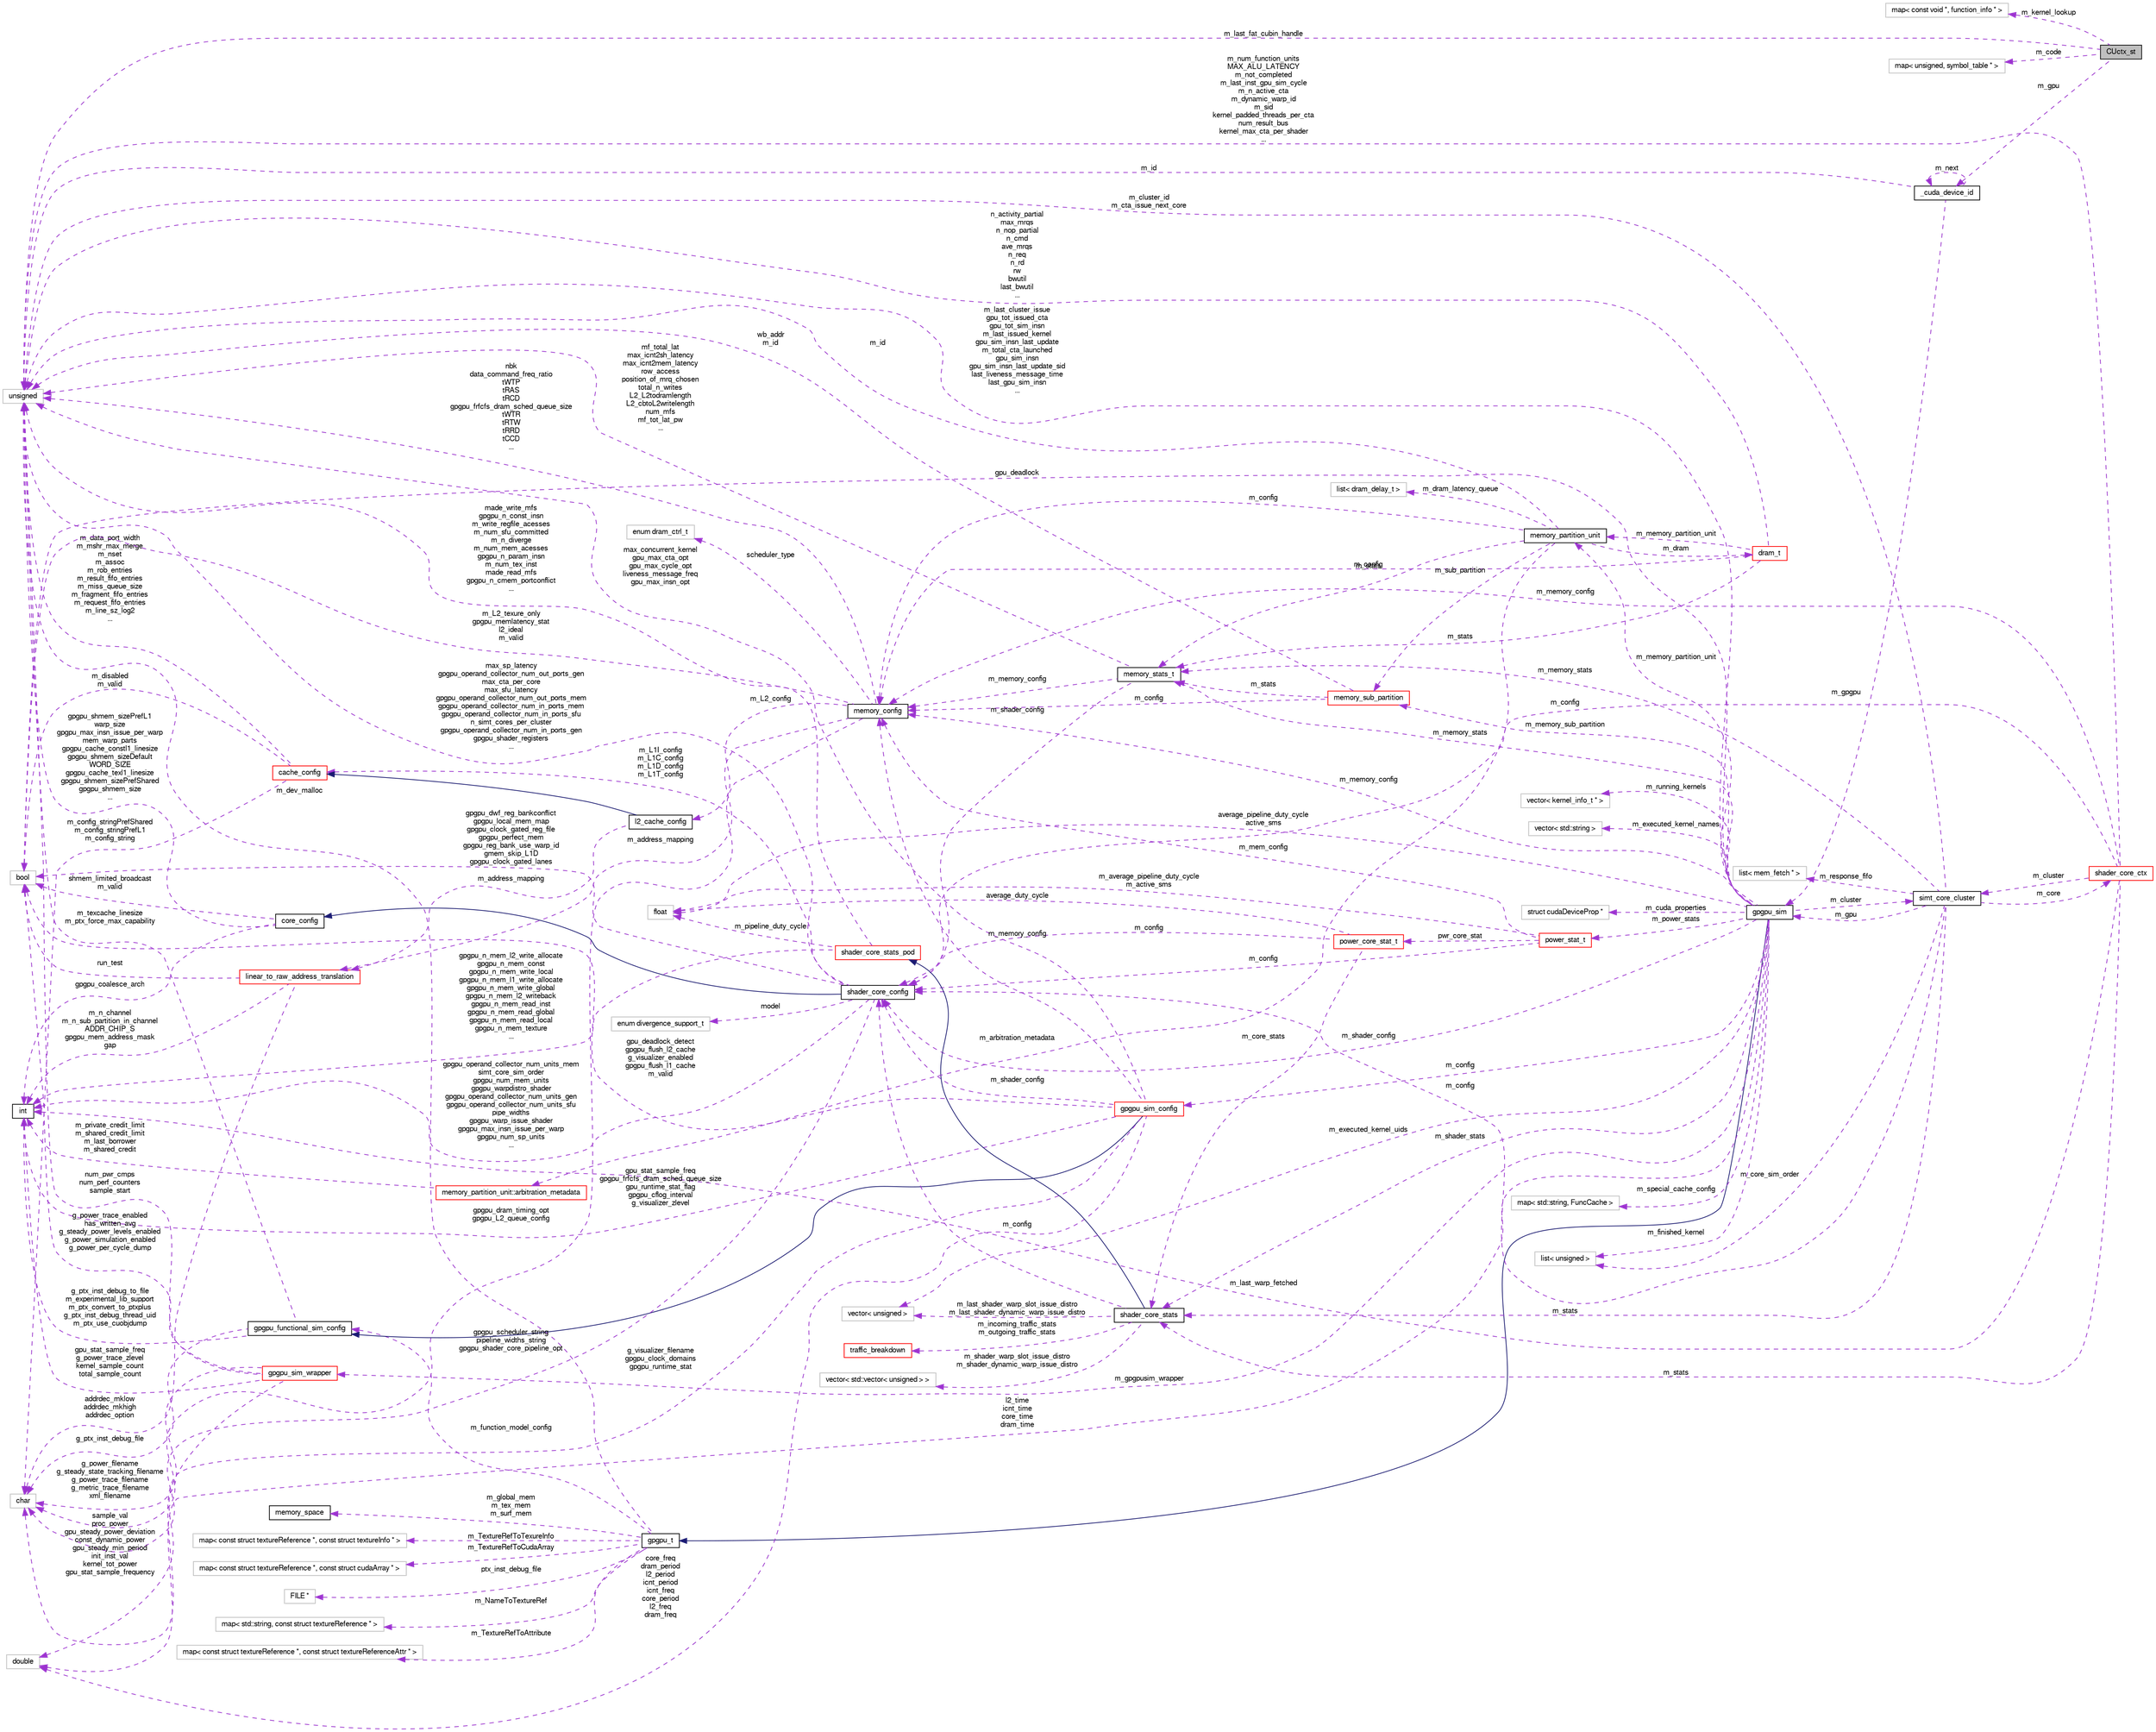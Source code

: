 digraph G
{
  bgcolor="transparent";
  edge [fontname="FreeSans",fontsize="10",labelfontname="FreeSans",labelfontsize="10"];
  node [fontname="FreeSans",fontsize="10",shape=record];
  rankdir=LR;
  Node1 [label="CUctx_st",height=0.2,width=0.4,color="black", fillcolor="grey75", style="filled" fontcolor="black"];
  Node2 -> Node1 [dir=back,color="darkorchid3",fontsize="10",style="dashed",label="m_code",fontname="FreeSans"];
  Node2 [label="map\< unsigned, symbol_table * \>",height=0.2,width=0.4,color="grey75"];
  Node3 -> Node1 [dir=back,color="darkorchid3",fontsize="10",style="dashed",label="m_gpu",fontname="FreeSans"];
  Node3 [label="_cuda_device_id",height=0.2,width=0.4,color="black",URL="$struct__cuda__device__id.html"];
  Node3 -> Node3 [dir=back,color="darkorchid3",fontsize="10",style="dashed",label="m_next",fontname="FreeSans"];
  Node4 -> Node3 [dir=back,color="darkorchid3",fontsize="10",style="dashed",label="m_gpgpu",fontname="FreeSans"];
  Node4 [label="gpgpu_sim",height=0.2,width=0.4,color="black",URL="$classgpgpu__sim.html"];
  Node5 -> Node4 [dir=back,color="midnightblue",fontsize="10",style="solid",fontname="FreeSans"];
  Node5 [label="gpgpu_t",height=0.2,width=0.4,color="black",URL="$classgpgpu__t.html"];
  Node6 -> Node5 [dir=back,color="darkorchid3",fontsize="10",style="dashed",label="m_TextureRefToTexureInfo",fontname="FreeSans"];
  Node6 [label="map\< const struct textureReference *, const struct textureInfo * \>",height=0.2,width=0.4,color="grey75"];
  Node7 -> Node5 [dir=back,color="darkorchid3",fontsize="10",style="dashed",label="m_TextureRefToCudaArray",fontname="FreeSans"];
  Node7 [label="map\< const struct textureReference *, const struct cudaArray * \>",height=0.2,width=0.4,color="grey75"];
  Node8 -> Node5 [dir=back,color="darkorchid3",fontsize="10",style="dashed",label="ptx_inst_debug_file",fontname="FreeSans"];
  Node8 [label="FILE *",height=0.2,width=0.4,color="grey75"];
  Node9 -> Node5 [dir=back,color="darkorchid3",fontsize="10",style="dashed",label="m_NameToTextureRef",fontname="FreeSans"];
  Node9 [label="map\< std::string, const struct textureReference * \>",height=0.2,width=0.4,color="grey75"];
  Node10 -> Node5 [dir=back,color="darkorchid3",fontsize="10",style="dashed",label="m_TextureRefToAttribute",fontname="FreeSans"];
  Node10 [label="map\< const struct textureReference *, const struct textureReferenceAttr * \>",height=0.2,width=0.4,color="grey75"];
  Node11 -> Node5 [dir=back,color="darkorchid3",fontsize="10",style="dashed",label="m_dev_malloc",fontname="FreeSans"];
  Node11 [label="unsigned",height=0.2,width=0.4,color="grey75"];
  Node12 -> Node5 [dir=back,color="darkorchid3",fontsize="10",style="dashed",label="m_global_mem\nm_tex_mem\nm_surf_mem",fontname="FreeSans"];
  Node12 [label="memory_space",height=0.2,width=0.4,color="black",URL="$classmemory__space.html"];
  Node13 -> Node5 [dir=back,color="darkorchid3",fontsize="10",style="dashed",label="m_function_model_config",fontname="FreeSans"];
  Node13 [label="gpgpu_functional_sim_config",height=0.2,width=0.4,color="black",URL="$classgpgpu__functional__sim__config.html"];
  Node14 -> Node13 [dir=back,color="darkorchid3",fontsize="10",style="dashed",label="g_ptx_inst_debug_file",fontname="FreeSans"];
  Node14 [label="char",height=0.2,width=0.4,color="grey75"];
  Node15 -> Node13 [dir=back,color="darkorchid3",fontsize="10",style="dashed",label="g_ptx_inst_debug_to_file\nm_experimental_lib_support\nm_ptx_convert_to_ptxplus\ng_ptx_inst_debug_thread_uid\nm_ptx_use_cuobjdump",fontname="FreeSans"];
  Node15 [label="int",height=0.2,width=0.4,color="black",URL="$classint.html"];
  Node11 -> Node13 [dir=back,color="darkorchid3",fontsize="10",style="dashed",label="m_texcache_linesize\nm_ptx_force_max_capability",fontname="FreeSans"];
  Node16 -> Node4 [dir=back,color="darkorchid3",fontsize="10",style="dashed",label="l2_time\nicnt_time\ncore_time\ndram_time",fontname="FreeSans"];
  Node16 [label="double",height=0.2,width=0.4,color="grey75"];
  Node17 -> Node4 [dir=back,color="darkorchid3",fontsize="10",style="dashed",label="m_shader_config",fontname="FreeSans"];
  Node17 [label="shader_core_config",height=0.2,width=0.4,color="black",URL="$structshader__core__config.html"];
  Node18 -> Node17 [dir=back,color="midnightblue",fontsize="10",style="solid",fontname="FreeSans"];
  Node18 [label="core_config",height=0.2,width=0.4,color="black",URL="$structcore__config.html"];
  Node15 -> Node18 [dir=back,color="darkorchid3",fontsize="10",style="dashed",label="gpgpu_coalesce_arch",fontname="FreeSans"];
  Node19 -> Node18 [dir=back,color="darkorchid3",fontsize="10",style="dashed",label="shmem_limited_broadcast\nm_valid",fontname="FreeSans"];
  Node19 [label="bool",height=0.2,width=0.4,color="grey75"];
  Node11 -> Node18 [dir=back,color="darkorchid3",fontsize="10",style="dashed",label="gpgpu_shmem_sizePrefL1\nwarp_size\ngpgpu_max_insn_issue_per_warp\nmem_warp_parts\ngpgpu_cache_constl1_linesize\ngpgpu_shmem_sizeDefault\nWORD_SIZE\ngpgpu_cache_texl1_linesize\ngpgpu_shmem_sizePrefShared\ngpgpu_shmem_size\n...",fontname="FreeSans"];
  Node14 -> Node17 [dir=back,color="darkorchid3",fontsize="10",style="dashed",label="gpgpu_scheduler_string\npipeline_widths_string\ngpgpu_shader_core_pipeline_opt",fontname="FreeSans"];
  Node20 -> Node17 [dir=back,color="darkorchid3",fontsize="10",style="dashed",label="model",fontname="FreeSans"];
  Node20 [label="enum divergence_support_t",height=0.2,width=0.4,color="grey75"];
  Node15 -> Node17 [dir=back,color="darkorchid3",fontsize="10",style="dashed",label="gpgpu_operand_collector_num_units_mem\nsimt_core_sim_order\ngpgpu_num_mem_units\ngpgpu_warpdistro_shader\ngpgpu_operand_collector_num_units_gen\ngpgpu_operand_collector_num_units_sfu\npipe_widths\ngpgpu_warp_issue_shader\ngpgpu_max_insn_issue_per_warp\ngpgpu_num_sp_units\n...",fontname="FreeSans"];
  Node19 -> Node17 [dir=back,color="darkorchid3",fontsize="10",style="dashed",label="gpgpu_dwf_reg_bankconflict\ngpgpu_local_mem_map\ngpgpu_clock_gated_reg_file\ngpgpu_perfect_mem\ngpgpu_reg_bank_use_warp_id\ngmem_skip_L1D\ngpgpu_clock_gated_lanes",fontname="FreeSans"];
  Node21 -> Node17 [dir=back,color="darkorchid3",fontsize="10",style="dashed",label="m_L1I_config\nm_L1C_config\nm_L1D_config\nm_L1T_config",fontname="FreeSans"];
  Node21 [label="cache_config",height=0.2,width=0.4,color="red",URL="$classcache__config.html"];
  Node14 -> Node21 [dir=back,color="darkorchid3",fontsize="10",style="dashed",label="m_config_stringPrefShared\nm_config_stringPrefL1\nm_config_string",fontname="FreeSans"];
  Node19 -> Node21 [dir=back,color="darkorchid3",fontsize="10",style="dashed",label="m_disabled\nm_valid",fontname="FreeSans"];
  Node11 -> Node21 [dir=back,color="darkorchid3",fontsize="10",style="dashed",label="m_data_port_width\nm_mshr_max_merge\nm_nset\nm_assoc\nm_rob_entries\nm_result_fifo_entries\nm_miss_queue_size\nm_fragment_fifo_entries\nm_request_fifo_entries\nm_line_sz_log2\n...",fontname="FreeSans"];
  Node11 -> Node17 [dir=back,color="darkorchid3",fontsize="10",style="dashed",label="max_sp_latency\ngpgpu_operand_collector_num_out_ports_gen\nmax_cta_per_core\nmax_sfu_latency\ngpgpu_operand_collector_num_out_ports_mem\ngpgpu_operand_collector_num_in_ports_mem\ngpgpu_operand_collector_num_in_ports_sfu\nn_simt_cores_per_cluster\ngpgpu_operand_collector_num_in_ports_gen\ngpgpu_shader_registers\n...",fontname="FreeSans"];
  Node22 -> Node4 [dir=back,color="darkorchid3",fontsize="10",style="dashed",label="m_cluster",fontname="FreeSans"];
  Node22 [label="simt_core_cluster",height=0.2,width=0.4,color="black",URL="$classsimt__core__cluster.html"];
  Node17 -> Node22 [dir=back,color="darkorchid3",fontsize="10",style="dashed",label="m_config",fontname="FreeSans"];
  Node23 -> Node22 [dir=back,color="darkorchid3",fontsize="10",style="dashed",label="m_stats",fontname="FreeSans"];
  Node23 [label="shader_core_stats",height=0.2,width=0.4,color="black",URL="$classshader__core__stats.html"];
  Node24 -> Node23 [dir=back,color="midnightblue",fontsize="10",style="solid",fontname="FreeSans"];
  Node24 [label="shader_core_stats_pod",height=0.2,width=0.4,color="red",URL="$structshader__core__stats__pod.html"];
  Node25 -> Node24 [dir=back,color="darkorchid3",fontsize="10",style="dashed",label="m_pipeline_duty_cycle",fontname="FreeSans"];
  Node25 [label="float",height=0.2,width=0.4,color="grey75"];
  Node15 -> Node24 [dir=back,color="darkorchid3",fontsize="10",style="dashed",label="gpgpu_n_mem_l2_write_allocate\ngpgpu_n_mem_const\ngpgpu_n_mem_write_local\ngpgpu_n_mem_l1_write_allocate\ngpgpu_n_mem_write_global\ngpgpu_n_mem_l2_writeback\ngpgpu_n_mem_read_inst\ngpgpu_n_mem_read_global\ngpgpu_n_mem_read_local\ngpgpu_n_mem_texture\n...",fontname="FreeSans"];
  Node11 -> Node24 [dir=back,color="darkorchid3",fontsize="10",style="dashed",label="made_write_mfs\ngpgpu_n_const_insn\nm_write_regfile_acesses\nm_num_sfu_committed\nm_n_diverge\nm_num_mem_acesses\ngpgpu_n_param_insn\nm_num_tex_inst\nmade_read_mfs\ngpgpu_n_cmem_portconflict\n...",fontname="FreeSans"];
  Node26 -> Node23 [dir=back,color="darkorchid3",fontsize="10",style="dashed",label="m_incoming_traffic_stats\nm_outgoing_traffic_stats",fontname="FreeSans"];
  Node26 [label="traffic_breakdown",height=0.2,width=0.4,color="red",URL="$classtraffic__breakdown.html"];
  Node17 -> Node23 [dir=back,color="darkorchid3",fontsize="10",style="dashed",label="m_config",fontname="FreeSans"];
  Node27 -> Node23 [dir=back,color="darkorchid3",fontsize="10",style="dashed",label="m_last_shader_warp_slot_issue_distro\nm_last_shader_dynamic_warp_issue_distro",fontname="FreeSans"];
  Node27 [label="vector\< unsigned \>",height=0.2,width=0.4,color="grey75"];
  Node28 -> Node23 [dir=back,color="darkorchid3",fontsize="10",style="dashed",label="m_shader_warp_slot_issue_distro\nm_shader_dynamic_warp_issue_distro",fontname="FreeSans"];
  Node28 [label="vector\< std::vector\< unsigned \> \>",height=0.2,width=0.4,color="grey75"];
  Node29 -> Node22 [dir=back,color="darkorchid3",fontsize="10",style="dashed",label="m_memory_stats",fontname="FreeSans"];
  Node29 [label="memory_stats_t",height=0.2,width=0.4,color="black",URL="$classmemory__stats__t.html"];
  Node17 -> Node29 [dir=back,color="darkorchid3",fontsize="10",style="dashed",label="m_shader_config",fontname="FreeSans"];
  Node30 -> Node29 [dir=back,color="darkorchid3",fontsize="10",style="dashed",label="m_memory_config",fontname="FreeSans"];
  Node30 [label="memory_config",height=0.2,width=0.4,color="black",URL="$structmemory__config.html"];
  Node31 -> Node30 [dir=back,color="darkorchid3",fontsize="10",style="dashed",label="scheduler_type",fontname="FreeSans"];
  Node31 [label="enum dram_ctrl_t",height=0.2,width=0.4,color="grey75"];
  Node14 -> Node30 [dir=back,color="darkorchid3",fontsize="10",style="dashed",label="gpgpu_dram_timing_opt\ngpgpu_L2_queue_config",fontname="FreeSans"];
  Node19 -> Node30 [dir=back,color="darkorchid3",fontsize="10",style="dashed",label="m_L2_texure_only\ngpgpu_memlatency_stat\nl2_ideal\nm_valid",fontname="FreeSans"];
  Node11 -> Node30 [dir=back,color="darkorchid3",fontsize="10",style="dashed",label="nbk\ndata_command_freq_ratio\ntWTP\ntRAS\ntRCD\ngpgpu_frfcfs_dram_sched_queue_size\ntWTR\ntRTW\ntRRD\ntCCD\n...",fontname="FreeSans"];
  Node32 -> Node30 [dir=back,color="darkorchid3",fontsize="10",style="dashed",label="m_address_mapping",fontname="FreeSans"];
  Node32 [label="linear_to_raw_address_translation",height=0.2,width=0.4,color="red",URL="$classlinear__to__raw__address__translation.html"];
  Node14 -> Node32 [dir=back,color="darkorchid3",fontsize="10",style="dashed",label="addrdec_mklow\naddrdec_mkhigh\naddrdec_option",fontname="FreeSans"];
  Node15 -> Node32 [dir=back,color="darkorchid3",fontsize="10",style="dashed",label="m_n_channel\nm_n_sub_partition_in_channel\nADDR_CHIP_S\ngpgpu_mem_address_mask\ngap",fontname="FreeSans"];
  Node19 -> Node32 [dir=back,color="darkorchid3",fontsize="10",style="dashed",label="run_test",fontname="FreeSans"];
  Node33 -> Node30 [dir=back,color="darkorchid3",fontsize="10",style="dashed",label="m_L2_config",fontname="FreeSans"];
  Node33 [label="l2_cache_config",height=0.2,width=0.4,color="black",URL="$classl2__cache__config.html"];
  Node21 -> Node33 [dir=back,color="midnightblue",fontsize="10",style="solid",fontname="FreeSans"];
  Node32 -> Node33 [dir=back,color="darkorchid3",fontsize="10",style="dashed",label="m_address_mapping",fontname="FreeSans"];
  Node11 -> Node29 [dir=back,color="darkorchid3",fontsize="10",style="dashed",label="mf_total_lat\nmax_icnt2sh_latency\nmax_icnt2mem_latency\nrow_access\nposition_of_mrq_chosen\ntotal_n_writes\nL2_L2todramlength\nL2_cbtoL2writelength\nnum_mfs\nmf_tot_lat_pw\n...",fontname="FreeSans"];
  Node34 -> Node22 [dir=back,color="darkorchid3",fontsize="10",style="dashed",label="m_core_sim_order",fontname="FreeSans"];
  Node34 [label="list\< unsigned \>",height=0.2,width=0.4,color="grey75"];
  Node4 -> Node22 [dir=back,color="darkorchid3",fontsize="10",style="dashed",label="m_gpu",fontname="FreeSans"];
  Node35 -> Node22 [dir=back,color="darkorchid3",fontsize="10",style="dashed",label="m_response_fifo",fontname="FreeSans"];
  Node35 [label="list\< mem_fetch * \>",height=0.2,width=0.4,color="grey75"];
  Node36 -> Node22 [dir=back,color="darkorchid3",fontsize="10",style="dashed",label="m_core",fontname="FreeSans"];
  Node36 [label="shader_core_ctx",height=0.2,width=0.4,color="red",URL="$classshader__core__ctx.html"];
  Node22 -> Node36 [dir=back,color="darkorchid3",fontsize="10",style="dashed",label="m_cluster",fontname="FreeSans"];
  Node17 -> Node36 [dir=back,color="darkorchid3",fontsize="10",style="dashed",label="m_config",fontname="FreeSans"];
  Node23 -> Node36 [dir=back,color="darkorchid3",fontsize="10",style="dashed",label="m_stats",fontname="FreeSans"];
  Node30 -> Node36 [dir=back,color="darkorchid3",fontsize="10",style="dashed",label="m_memory_config",fontname="FreeSans"];
  Node15 -> Node36 [dir=back,color="darkorchid3",fontsize="10",style="dashed",label="m_last_warp_fetched",fontname="FreeSans"];
  Node11 -> Node36 [dir=back,color="darkorchid3",fontsize="10",style="dashed",label="m_num_function_units\nMAX_ALU_LATENCY\nm_not_completed\nm_last_inst_gpu_sim_cycle\nm_n_active_cta\nm_dynamic_warp_id\nm_sid\nkernel_padded_threads_per_cta\nnum_result_bus\nkernel_max_cta_per_shader\n...",fontname="FreeSans"];
  Node11 -> Node22 [dir=back,color="darkorchid3",fontsize="10",style="dashed",label="m_cluster_id\nm_cta_issue_next_core",fontname="FreeSans"];
  Node27 -> Node4 [dir=back,color="darkorchid3",fontsize="10",style="dashed",label="m_executed_kernel_uids",fontname="FreeSans"];
  Node37 -> Node4 [dir=back,color="darkorchid3",fontsize="10",style="dashed",label="m_executed_kernel_names",fontname="FreeSans"];
  Node37 [label="vector\< std::string \>",height=0.2,width=0.4,color="grey75"];
  Node25 -> Node4 [dir=back,color="darkorchid3",fontsize="10",style="dashed",label="average_pipeline_duty_cycle\nactive_sms",fontname="FreeSans"];
  Node38 -> Node4 [dir=back,color="darkorchid3",fontsize="10",style="dashed",label="m_cuda_properties",fontname="FreeSans"];
  Node38 [label="struct cudaDeviceProp *",height=0.2,width=0.4,color="grey75"];
  Node23 -> Node4 [dir=back,color="darkorchid3",fontsize="10",style="dashed",label="m_shader_stats",fontname="FreeSans"];
  Node30 -> Node4 [dir=back,color="darkorchid3",fontsize="10",style="dashed",label="m_memory_config",fontname="FreeSans"];
  Node39 -> Node4 [dir=back,color="darkorchid3",fontsize="10",style="dashed",label="m_memory_partition_unit",fontname="FreeSans"];
  Node39 [label="memory_partition_unit",height=0.2,width=0.4,color="black",URL="$classmemory__partition__unit.html"];
  Node40 -> Node39 [dir=back,color="darkorchid3",fontsize="10",style="dashed",label="m_arbitration_metadata",fontname="FreeSans"];
  Node40 [label="memory_partition_unit::arbitration_metadata",height=0.2,width=0.4,color="red",URL="$classmemory__partition__unit_1_1arbitration__metadata.html"];
  Node15 -> Node40 [dir=back,color="darkorchid3",fontsize="10",style="dashed",label="m_private_credit_limit\nm_shared_credit_limit\nm_last_borrower\nm_shared_credit",fontname="FreeSans"];
  Node30 -> Node39 [dir=back,color="darkorchid3",fontsize="10",style="dashed",label="m_config",fontname="FreeSans"];
  Node29 -> Node39 [dir=back,color="darkorchid3",fontsize="10",style="dashed",label="m_stats",fontname="FreeSans"];
  Node41 -> Node39 [dir=back,color="darkorchid3",fontsize="10",style="dashed",label="m_dram",fontname="FreeSans"];
  Node41 [label="dram_t",height=0.2,width=0.4,color="red",URL="$classdram__t.html"];
  Node30 -> Node41 [dir=back,color="darkorchid3",fontsize="10",style="dashed",label="m_config",fontname="FreeSans"];
  Node39 -> Node41 [dir=back,color="darkorchid3",fontsize="10",style="dashed",label="m_memory_partition_unit",fontname="FreeSans"];
  Node29 -> Node41 [dir=back,color="darkorchid3",fontsize="10",style="dashed",label="m_stats",fontname="FreeSans"];
  Node11 -> Node41 [dir=back,color="darkorchid3",fontsize="10",style="dashed",label="n_activity_partial\nmax_mrqs\nn_nop_partial\nn_cmd\nave_mrqs\nn_req\nn_rd\nrw\nbwutil\nlast_bwutil\n...",fontname="FreeSans"];
  Node11 -> Node39 [dir=back,color="darkorchid3",fontsize="10",style="dashed",label="m_id",fontname="FreeSans"];
  Node42 -> Node39 [dir=back,color="darkorchid3",fontsize="10",style="dashed",label="m_dram_latency_queue",fontname="FreeSans"];
  Node42 [label="list\< dram_delay_t \>",height=0.2,width=0.4,color="grey75"];
  Node43 -> Node39 [dir=back,color="darkorchid3",fontsize="10",style="dashed",label="m_sub_partition",fontname="FreeSans"];
  Node43 [label="memory_sub_partition",height=0.2,width=0.4,color="red",URL="$classmemory__sub__partition.html"];
  Node30 -> Node43 [dir=back,color="darkorchid3",fontsize="10",style="dashed",label="m_config",fontname="FreeSans"];
  Node29 -> Node43 [dir=back,color="darkorchid3",fontsize="10",style="dashed",label="m_stats",fontname="FreeSans"];
  Node11 -> Node43 [dir=back,color="darkorchid3",fontsize="10",style="dashed",label="wb_addr\nm_id",fontname="FreeSans"];
  Node44 -> Node4 [dir=back,color="darkorchid3",fontsize="10",style="dashed",label="m_power_stats",fontname="FreeSans"];
  Node44 [label="power_stat_t",height=0.2,width=0.4,color="red",URL="$classpower__stat__t.html"];
  Node45 -> Node44 [dir=back,color="darkorchid3",fontsize="10",style="dashed",label="pwr_core_stat",fontname="FreeSans"];
  Node45 [label="power_core_stat_t",height=0.2,width=0.4,color="red",URL="$classpower__core__stat__t.html"];
  Node17 -> Node45 [dir=back,color="darkorchid3",fontsize="10",style="dashed",label="m_config",fontname="FreeSans"];
  Node25 -> Node45 [dir=back,color="darkorchid3",fontsize="10",style="dashed",label="average_duty_cycle",fontname="FreeSans"];
  Node23 -> Node45 [dir=back,color="darkorchid3",fontsize="10",style="dashed",label="m_core_stats",fontname="FreeSans"];
  Node17 -> Node44 [dir=back,color="darkorchid3",fontsize="10",style="dashed",label="m_config",fontname="FreeSans"];
  Node25 -> Node44 [dir=back,color="darkorchid3",fontsize="10",style="dashed",label="m_average_pipeline_duty_cycle\nm_active_sms",fontname="FreeSans"];
  Node30 -> Node44 [dir=back,color="darkorchid3",fontsize="10",style="dashed",label="m_mem_config",fontname="FreeSans"];
  Node29 -> Node4 [dir=back,color="darkorchid3",fontsize="10",style="dashed",label="m_memory_stats",fontname="FreeSans"];
  Node19 -> Node4 [dir=back,color="darkorchid3",fontsize="10",style="dashed",label="gpu_deadlock",fontname="FreeSans"];
  Node34 -> Node4 [dir=back,color="darkorchid3",fontsize="10",style="dashed",label="m_finished_kernel",fontname="FreeSans"];
  Node46 -> Node4 [dir=back,color="darkorchid3",fontsize="10",style="dashed",label="m_config",fontname="FreeSans"];
  Node46 [label="gpgpu_sim_config",height=0.2,width=0.4,color="red",URL="$classgpgpu__sim__config.html"];
  Node13 -> Node46 [dir=back,color="midnightblue",fontsize="10",style="solid",fontname="FreeSans"];
  Node16 -> Node46 [dir=back,color="darkorchid3",fontsize="10",style="dashed",label="core_freq\ndram_period\nl2_period\nicnt_period\nicnt_freq\ncore_period\nl2_freq\ndram_freq",fontname="FreeSans"];
  Node17 -> Node46 [dir=back,color="darkorchid3",fontsize="10",style="dashed",label="m_shader_config",fontname="FreeSans"];
  Node14 -> Node46 [dir=back,color="darkorchid3",fontsize="10",style="dashed",label="g_visualizer_filename\ngpgpu_clock_domains\ngpgpu_runtime_stat",fontname="FreeSans"];
  Node30 -> Node46 [dir=back,color="darkorchid3",fontsize="10",style="dashed",label="m_memory_config",fontname="FreeSans"];
  Node15 -> Node46 [dir=back,color="darkorchid3",fontsize="10",style="dashed",label="gpu_stat_sample_freq\ngpgpu_frfcfs_dram_sched_queue_size\ngpu_runtime_stat_flag\ngpgpu_cflog_interval\ng_visualizer_zlevel",fontname="FreeSans"];
  Node19 -> Node46 [dir=back,color="darkorchid3",fontsize="10",style="dashed",label="gpu_deadlock_detect\ngpgpu_flush_l2_cache\ng_visualizer_enabled\ngpgpu_flush_l1_cache\nm_valid",fontname="FreeSans"];
  Node11 -> Node46 [dir=back,color="darkorchid3",fontsize="10",style="dashed",label="max_concurrent_kernel\ngpu_max_cta_opt\ngpu_max_cycle_opt\nliveness_message_freq\ngpu_max_insn_opt",fontname="FreeSans"];
  Node11 -> Node4 [dir=back,color="darkorchid3",fontsize="10",style="dashed",label="m_last_cluster_issue\ngpu_tot_issued_cta\ngpu_tot_sim_insn\nm_last_issued_kernel\ngpu_sim_insn_last_update\nm_total_cta_launched\ngpu_sim_insn\ngpu_sim_insn_last_update_sid\nlast_liveness_message_time\nlast_gpu_sim_insn\n...",fontname="FreeSans"];
  Node47 -> Node4 [dir=back,color="darkorchid3",fontsize="10",style="dashed",label="m_special_cache_config",fontname="FreeSans"];
  Node47 [label="map\< std::string, FuncCache \>",height=0.2,width=0.4,color="grey75"];
  Node48 -> Node4 [dir=back,color="darkorchid3",fontsize="10",style="dashed",label="m_gpgpusim_wrapper",fontname="FreeSans"];
  Node48 [label="gpgpu_sim_wrapper",height=0.2,width=0.4,color="red",URL="$classgpgpu__sim__wrapper.html"];
  Node16 -> Node48 [dir=back,color="darkorchid3",fontsize="10",style="dashed",label="sample_val\nproc_power\ngpu_steady_power_deviation\nconst_dynamic_power\ngpu_steady_min_period\ninit_inst_val\nkernel_tot_power\ngpu_stat_sample_frequency",fontname="FreeSans"];
  Node14 -> Node48 [dir=back,color="darkorchid3",fontsize="10",style="dashed",label="g_power_filename\ng_steady_state_tracking_filename\ng_power_trace_filename\ng_metric_trace_filename\nxml_filename",fontname="FreeSans"];
  Node15 -> Node48 [dir=back,color="darkorchid3",fontsize="10",style="dashed",label="gpu_stat_sample_freq\ng_power_trace_zlevel\nkernel_sample_count\ntotal_sample_count",fontname="FreeSans"];
  Node19 -> Node48 [dir=back,color="darkorchid3",fontsize="10",style="dashed",label="g_power_trace_enabled\nhas_written_avg\ng_steady_power_levels_enabled\ng_power_simulation_enabled\ng_power_per_cycle_dump",fontname="FreeSans"];
  Node11 -> Node48 [dir=back,color="darkorchid3",fontsize="10",style="dashed",label="num_pwr_cmps\nnum_perf_counters\nsample_start",fontname="FreeSans"];
  Node49 -> Node4 [dir=back,color="darkorchid3",fontsize="10",style="dashed",label="m_running_kernels",fontname="FreeSans"];
  Node49 [label="vector\< kernel_info_t * \>",height=0.2,width=0.4,color="grey75"];
  Node43 -> Node4 [dir=back,color="darkorchid3",fontsize="10",style="dashed",label="m_memory_sub_partition",fontname="FreeSans"];
  Node11 -> Node3 [dir=back,color="darkorchid3",fontsize="10",style="dashed",label="m_id",fontname="FreeSans"];
  Node50 -> Node1 [dir=back,color="darkorchid3",fontsize="10",style="dashed",label="m_kernel_lookup",fontname="FreeSans"];
  Node50 [label="map\< const void *, function_info * \>",height=0.2,width=0.4,color="grey75"];
  Node11 -> Node1 [dir=back,color="darkorchid3",fontsize="10",style="dashed",label="m_last_fat_cubin_handle",fontname="FreeSans"];
}
